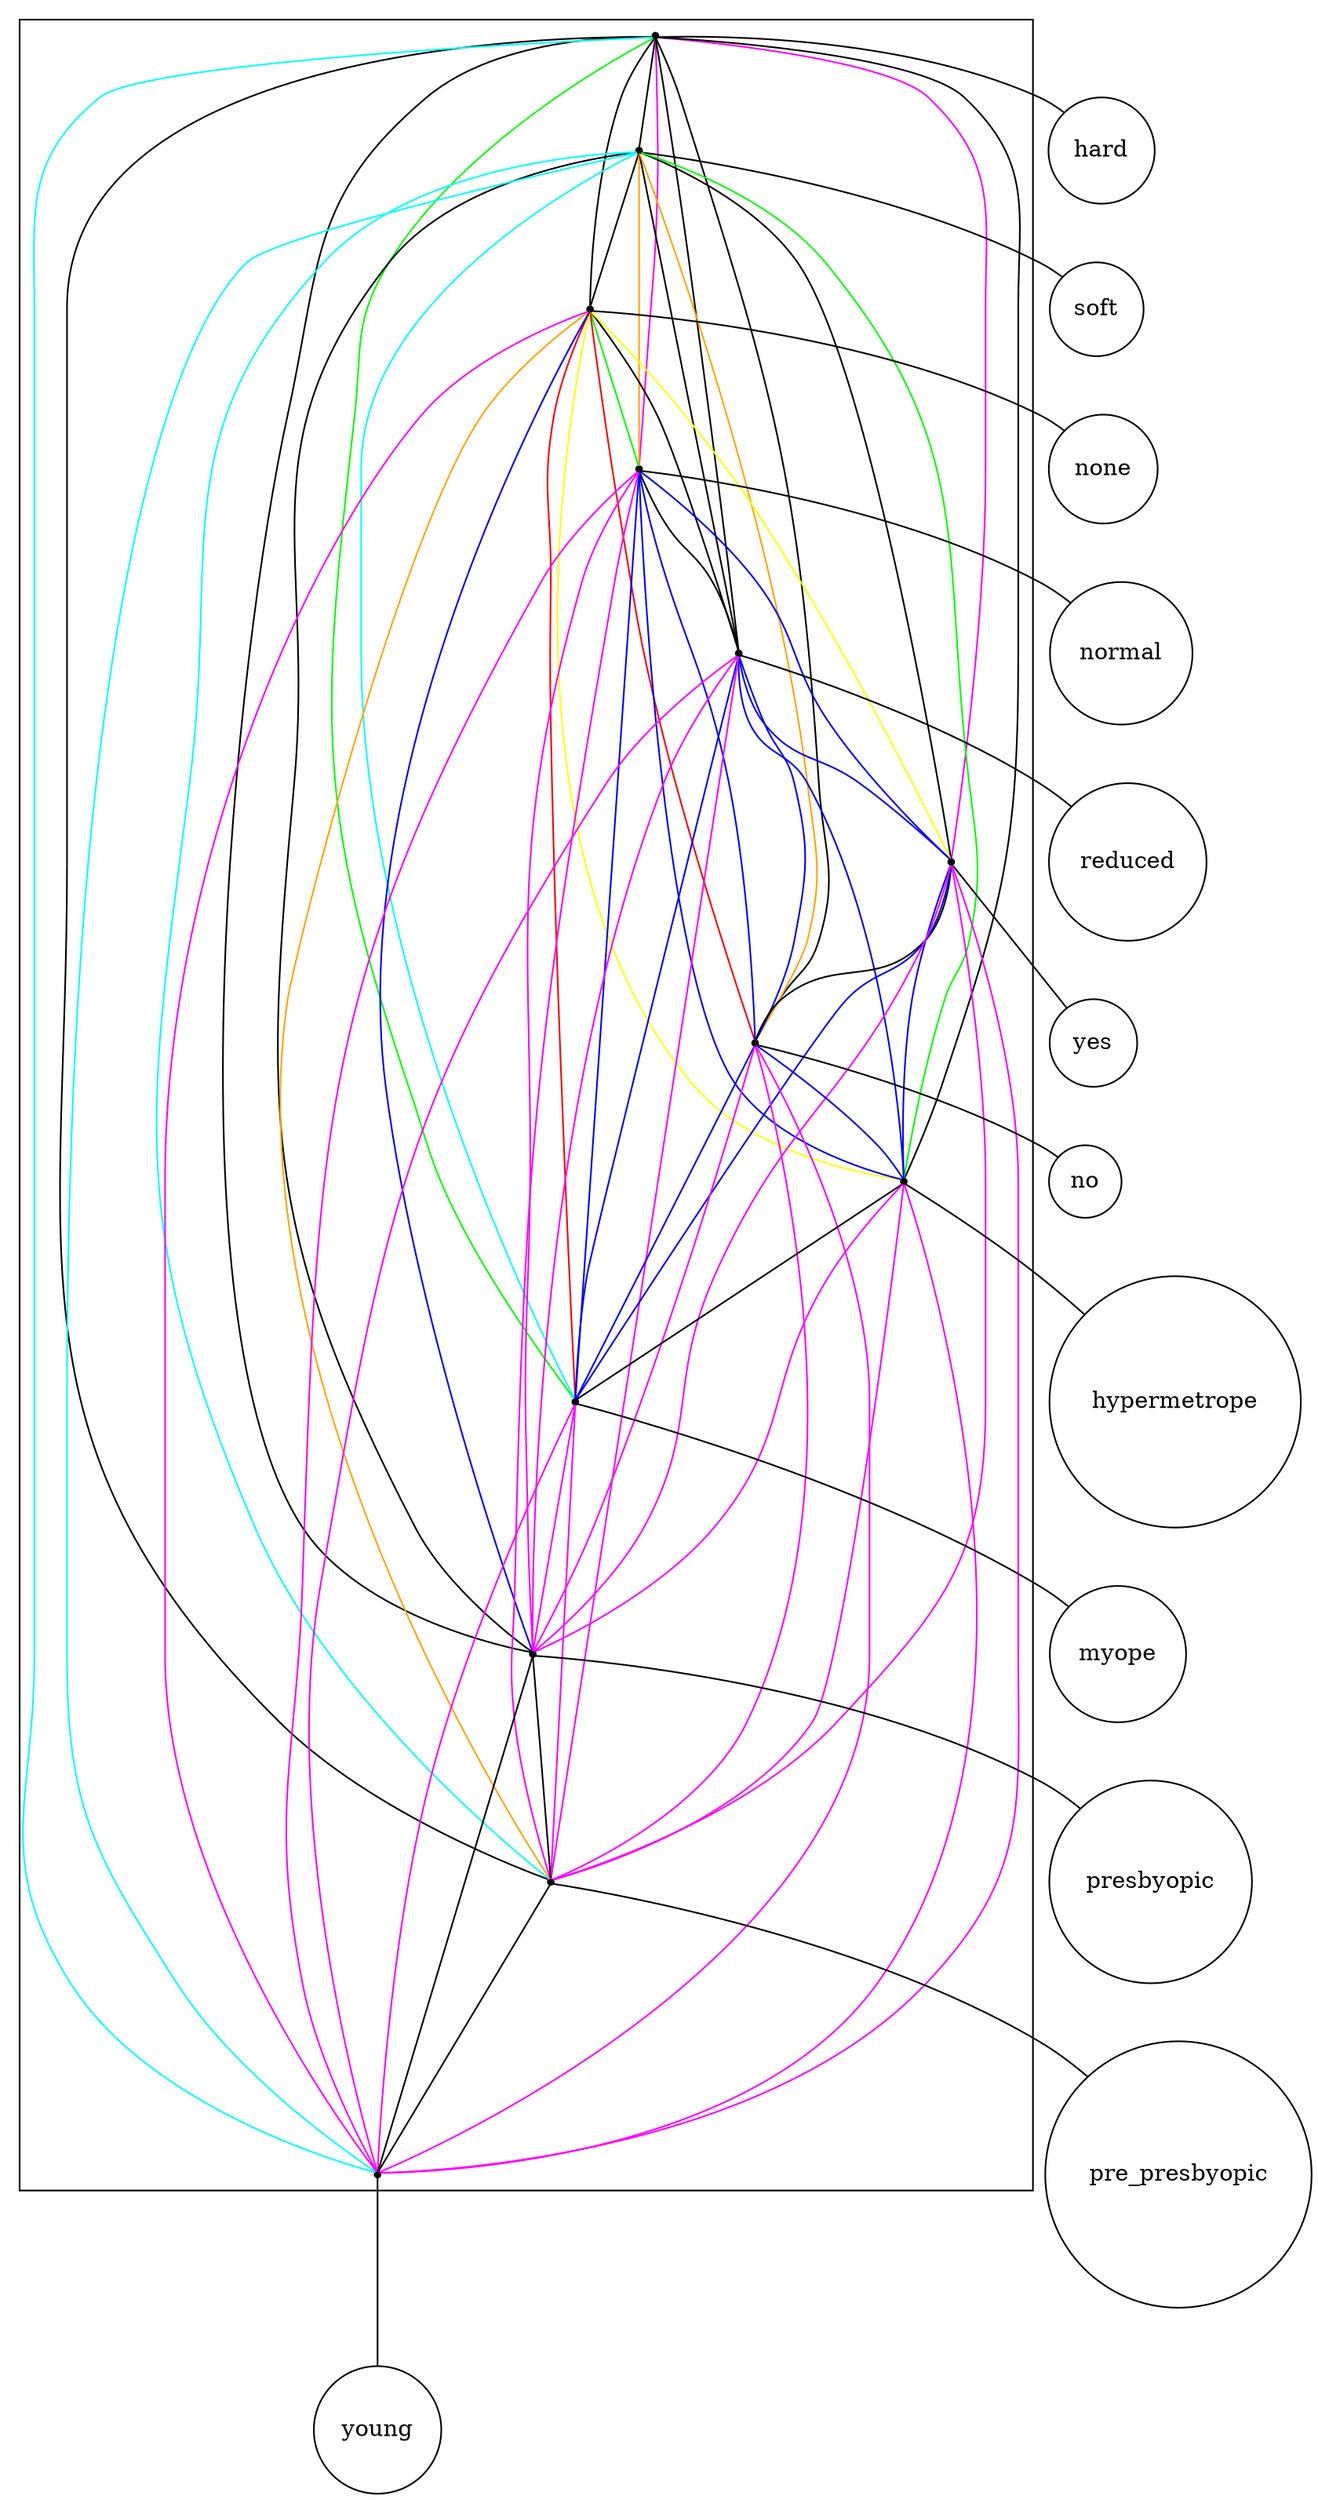 strict digraph "linear_2-structure" {
compound=true;
fontname=Verdana;
fontsize=12;
newrank=true;
node [shape=circle];
hard;
soft;
none;
normal;
reduced;
yes;
no;
hypermetrope;
myope;
presbyopic;
pre_presbyopic;
young;
subgraph cluster_presbyopicyespre_presbyopicsoftreducednonehardyoungnormalnomyopehypermetrope {
node [shape=point];
s_hard -> s_soft  [color=black, arrowhead=none];
s_hard -> s_none  [color=black, arrowhead=none];
s_hard -> s_normal  [color=magenta, arrowhead=none];
s_hard -> s_reduced  [color=black, arrowhead=none];
s_hard -> s_yes  [color=magenta, arrowhead=none];
s_hard -> s_no  [color=black, arrowhead=none];
s_hard -> s_hypermetrope  [color=black, arrowhead=none];
s_hard -> s_myope  [color=green, arrowhead=none];
s_hard -> s_presbyopic  [color=black, arrowhead=none];
s_hard -> s_pre_presbyopic  [color=black, arrowhead=none];
s_hard -> s_young  [color=cyan, arrowhead=none];
s_soft -> s_none  [color=black, arrowhead=none];
s_soft -> s_normal  [color=orange, arrowhead=none];
s_soft -> s_reduced  [color=black, arrowhead=none];
s_soft -> s_yes  [color=black, arrowhead=none];
s_soft -> s_no  [color=orange, arrowhead=none];
s_soft -> s_hypermetrope  [color=green, arrowhead=none];
s_soft -> s_myope  [color=cyan, arrowhead=none];
s_soft -> s_presbyopic  [color=black, arrowhead=none];
s_soft -> s_pre_presbyopic  [color=cyan, arrowhead=none];
s_soft -> s_young  [color=cyan, arrowhead=none];
s_none -> s_normal  [color=green, arrowhead=none];
s_none -> s_reduced  [color=black, arrowhead=none];
s_none -> s_yes  [color=yellow, arrowhead=none];
s_none -> s_no  [color=red, arrowhead=none];
s_none -> s_hypermetrope  [color=yellow, arrowhead=none];
s_none -> s_myope  [color=red, arrowhead=none];
s_none -> s_presbyopic  [color=blue, arrowhead=none];
s_none -> s_pre_presbyopic  [color=orange, arrowhead=none];
s_none -> s_young  [color=magenta, arrowhead=none];
s_normal -> s_reduced  [color=black, arrowhead=none];
s_normal -> s_yes  [color=blue, arrowhead=none];
s_normal -> s_no  [color=blue, arrowhead=none];
s_normal -> s_hypermetrope  [color=blue, arrowhead=none];
s_normal -> s_myope  [color=blue, arrowhead=none];
s_normal -> s_presbyopic  [color=magenta, arrowhead=none];
s_normal -> s_pre_presbyopic  [color=magenta, arrowhead=none];
s_normal -> s_young  [color=magenta, arrowhead=none];
s_reduced -> s_yes  [color=blue, arrowhead=none];
s_reduced -> s_no  [color=blue, arrowhead=none];
s_reduced -> s_hypermetrope  [color=blue, arrowhead=none];
s_reduced -> s_myope  [color=blue, arrowhead=none];
s_reduced -> s_presbyopic  [color=magenta, arrowhead=none];
s_reduced -> s_pre_presbyopic  [color=magenta, arrowhead=none];
s_reduced -> s_young  [color=magenta, arrowhead=none];
s_yes -> s_no  [color=black, arrowhead=none];
s_yes -> s_hypermetrope  [color=blue, arrowhead=none];
s_yes -> s_myope  [color=blue, arrowhead=none];
s_yes -> s_presbyopic  [color=magenta, arrowhead=none];
s_yes -> s_pre_presbyopic  [color=magenta, arrowhead=none];
s_yes -> s_young  [color=magenta, arrowhead=none];
s_no -> s_hypermetrope  [color=blue, arrowhead=none];
s_no -> s_myope  [color=blue, arrowhead=none];
s_no -> s_presbyopic  [color=magenta, arrowhead=none];
s_no -> s_pre_presbyopic  [color=magenta, arrowhead=none];
s_no -> s_young  [color=magenta, arrowhead=none];
s_hypermetrope -> s_myope  [color=black, arrowhead=none];
s_hypermetrope -> s_presbyopic  [color=magenta, arrowhead=none];
s_hypermetrope -> s_pre_presbyopic  [color=magenta, arrowhead=none];
s_hypermetrope -> s_young  [color=magenta, arrowhead=none];
s_myope -> s_presbyopic  [color=magenta, arrowhead=none];
s_myope -> s_pre_presbyopic  [color=magenta, arrowhead=none];
s_myope -> s_young  [color=magenta, arrowhead=none];
s_presbyopic -> s_pre_presbyopic  [color=black, arrowhead=none];
s_presbyopic -> s_young  [color=black, arrowhead=none];
s_pre_presbyopic -> s_young  [color=black, arrowhead=none];
}

s_hard -> hard  [arrowhead=none];
s_soft -> soft  [arrowhead=none];
s_none -> none  [arrowhead=none];
s_normal -> normal  [arrowhead=none];
s_reduced -> reduced  [arrowhead=none];
s_yes -> yes  [arrowhead=none];
s_no -> no  [arrowhead=none];
s_hypermetrope -> hypermetrope  [arrowhead=none];
s_myope -> myope  [arrowhead=none];
s_presbyopic -> presbyopic  [arrowhead=none];
s_pre_presbyopic -> pre_presbyopic  [arrowhead=none];
s_young -> young  [arrowhead=none];
}
